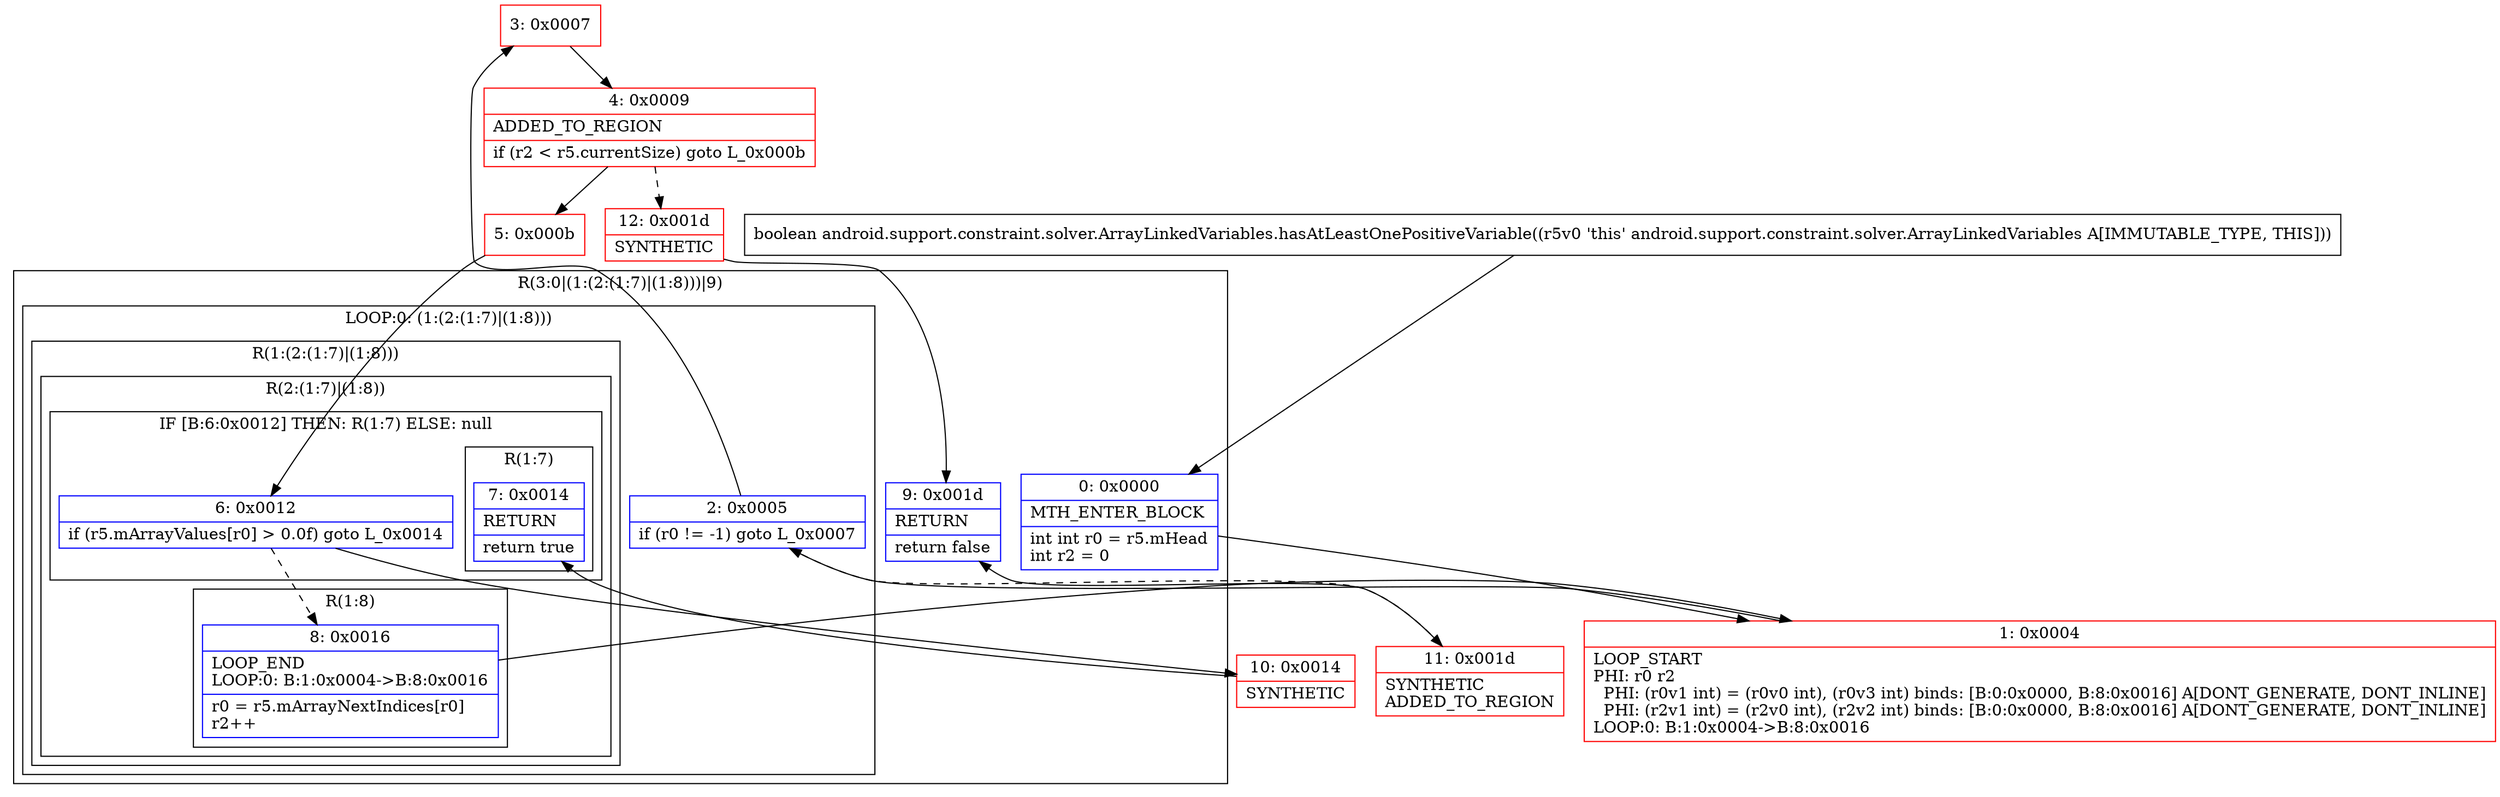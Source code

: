 digraph "CFG forandroid.support.constraint.solver.ArrayLinkedVariables.hasAtLeastOnePositiveVariable()Z" {
subgraph cluster_Region_2000746438 {
label = "R(3:0|(1:(2:(1:7)|(1:8)))|9)";
node [shape=record,color=blue];
Node_0 [shape=record,label="{0\:\ 0x0000|MTH_ENTER_BLOCK\l|int int r0 = r5.mHead\lint r2 = 0\l}"];
subgraph cluster_LoopRegion_1968688877 {
label = "LOOP:0: (1:(2:(1:7)|(1:8)))";
node [shape=record,color=blue];
Node_2 [shape=record,label="{2\:\ 0x0005|if (r0 != \-1) goto L_0x0007\l}"];
subgraph cluster_Region_2033521239 {
label = "R(1:(2:(1:7)|(1:8)))";
node [shape=record,color=blue];
subgraph cluster_Region_1286866779 {
label = "R(2:(1:7)|(1:8))";
node [shape=record,color=blue];
subgraph cluster_IfRegion_1418089716 {
label = "IF [B:6:0x0012] THEN: R(1:7) ELSE: null";
node [shape=record,color=blue];
Node_6 [shape=record,label="{6\:\ 0x0012|if (r5.mArrayValues[r0] \> 0.0f) goto L_0x0014\l}"];
subgraph cluster_Region_228234127 {
label = "R(1:7)";
node [shape=record,color=blue];
Node_7 [shape=record,label="{7\:\ 0x0014|RETURN\l|return true\l}"];
}
}
subgraph cluster_Region_605111265 {
label = "R(1:8)";
node [shape=record,color=blue];
Node_8 [shape=record,label="{8\:\ 0x0016|LOOP_END\lLOOP:0: B:1:0x0004\-\>B:8:0x0016\l|r0 = r5.mArrayNextIndices[r0]\lr2++\l}"];
}
}
}
}
Node_9 [shape=record,label="{9\:\ 0x001d|RETURN\l|return false\l}"];
}
Node_1 [shape=record,color=red,label="{1\:\ 0x0004|LOOP_START\lPHI: r0 r2 \l  PHI: (r0v1 int) = (r0v0 int), (r0v3 int) binds: [B:0:0x0000, B:8:0x0016] A[DONT_GENERATE, DONT_INLINE]\l  PHI: (r2v1 int) = (r2v0 int), (r2v2 int) binds: [B:0:0x0000, B:8:0x0016] A[DONT_GENERATE, DONT_INLINE]\lLOOP:0: B:1:0x0004\-\>B:8:0x0016\l}"];
Node_3 [shape=record,color=red,label="{3\:\ 0x0007}"];
Node_4 [shape=record,color=red,label="{4\:\ 0x0009|ADDED_TO_REGION\l|if (r2 \< r5.currentSize) goto L_0x000b\l}"];
Node_5 [shape=record,color=red,label="{5\:\ 0x000b}"];
Node_10 [shape=record,color=red,label="{10\:\ 0x0014|SYNTHETIC\l}"];
Node_11 [shape=record,color=red,label="{11\:\ 0x001d|SYNTHETIC\lADDED_TO_REGION\l}"];
Node_12 [shape=record,color=red,label="{12\:\ 0x001d|SYNTHETIC\l}"];
MethodNode[shape=record,label="{boolean android.support.constraint.solver.ArrayLinkedVariables.hasAtLeastOnePositiveVariable((r5v0 'this' android.support.constraint.solver.ArrayLinkedVariables A[IMMUTABLE_TYPE, THIS])) }"];
MethodNode -> Node_0;
Node_0 -> Node_1;
Node_2 -> Node_3;
Node_2 -> Node_11[style=dashed];
Node_6 -> Node_8[style=dashed];
Node_6 -> Node_10;
Node_8 -> Node_1;
Node_1 -> Node_2;
Node_3 -> Node_4;
Node_4 -> Node_5;
Node_4 -> Node_12[style=dashed];
Node_5 -> Node_6;
Node_10 -> Node_7;
Node_11 -> Node_9;
Node_12 -> Node_9;
}

